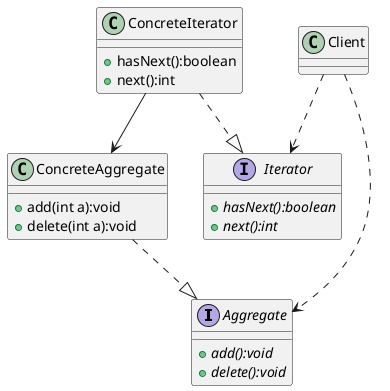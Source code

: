 @startuml

Interface Aggregate{
	+{abstract}add():void
	+{abstract}delete():void
}

Class ConcreteAggregate{
	+add(int a):void
	+delete(int a):void
}
ConcreteAggregate..|>Aggregate

Interface Iterator{
	+{abstract}hasNext():boolean
	+{abstract}next():int
}

Class ConcreteIterator{
	+hasNext():boolean
	+next():int
}
ConcreteIterator..|>Iterator

ConcreteIterator-->ConcreteAggregate

Client..>Iterator
Client..>Aggregate
@enduml